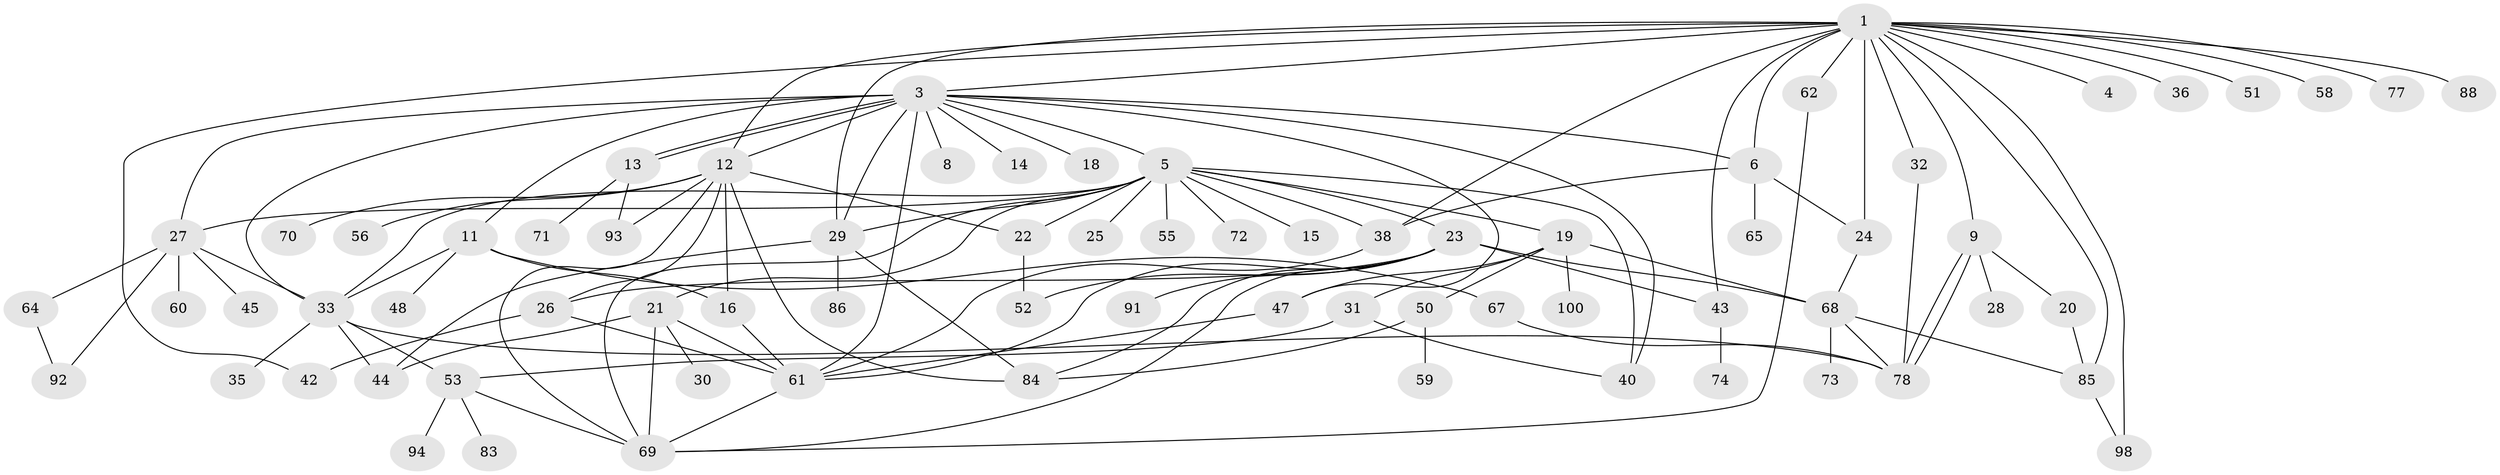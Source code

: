 // original degree distribution, {12: 0.02, 11: 0.01, 1: 0.43, 9: 0.03, 5: 0.06, 6: 0.05, 8: 0.02, 10: 0.02, 4: 0.11, 3: 0.09, 2: 0.14, 7: 0.02}
// Generated by graph-tools (version 1.1) at 2025/41/03/06/25 10:41:48]
// undirected, 73 vertices, 123 edges
graph export_dot {
graph [start="1"]
  node [color=gray90,style=filled];
  1 [super="+2"];
  3 [super="+10"];
  4;
  5 [super="+7"];
  6;
  8;
  9 [super="+17"];
  11;
  12 [super="+97"];
  13 [super="+34"];
  14;
  15;
  16;
  18;
  19 [super="+37"];
  20;
  21 [super="+39"];
  22 [super="+75"];
  23 [super="+96"];
  24;
  25;
  26 [super="+41"];
  27 [super="+54"];
  28;
  29 [super="+79"];
  30;
  31 [super="+49"];
  32;
  33 [super="+89"];
  35;
  36;
  38 [super="+81"];
  40;
  42 [super="+76"];
  43 [super="+57"];
  44 [super="+46"];
  45;
  47;
  48;
  50;
  51;
  52;
  53 [super="+66"];
  55;
  56;
  58;
  59;
  60;
  61 [super="+90"];
  62 [super="+63"];
  64;
  65;
  67;
  68 [super="+99"];
  69 [super="+80"];
  70;
  71;
  72;
  73;
  74;
  77;
  78 [super="+82"];
  83;
  84 [super="+87"];
  85;
  86;
  88;
  91;
  92 [super="+95"];
  93;
  94;
  98;
  100;
  1 -- 4;
  1 -- 29;
  1 -- 32;
  1 -- 36;
  1 -- 38;
  1 -- 42;
  1 -- 43 [weight=2];
  1 -- 51;
  1 -- 62 [weight=2];
  1 -- 77;
  1 -- 85;
  1 -- 98;
  1 -- 3;
  1 -- 6;
  1 -- 9;
  1 -- 12;
  1 -- 24;
  1 -- 58;
  1 -- 88;
  3 -- 5;
  3 -- 8;
  3 -- 11;
  3 -- 12;
  3 -- 13;
  3 -- 13;
  3 -- 18;
  3 -- 27;
  3 -- 29;
  3 -- 33;
  3 -- 6;
  3 -- 40;
  3 -- 61;
  3 -- 14;
  3 -- 47;
  5 -- 15;
  5 -- 21;
  5 -- 25;
  5 -- 29;
  5 -- 40;
  5 -- 33;
  5 -- 38;
  5 -- 72;
  5 -- 19 [weight=2];
  5 -- 23;
  5 -- 22;
  5 -- 55;
  5 -- 27;
  5 -- 69;
  6 -- 24;
  6 -- 38;
  6 -- 65;
  9 -- 20;
  9 -- 28;
  9 -- 78;
  9 -- 78;
  11 -- 16;
  11 -- 33;
  11 -- 48;
  11 -- 67;
  12 -- 16;
  12 -- 22;
  12 -- 26;
  12 -- 56;
  12 -- 69;
  12 -- 70;
  12 -- 84;
  12 -- 93;
  13 -- 71;
  13 -- 93;
  16 -- 61;
  19 -- 31;
  19 -- 68 [weight=2];
  19 -- 50;
  19 -- 100;
  19 -- 47;
  20 -- 85;
  21 -- 30;
  21 -- 44;
  21 -- 61;
  21 -- 69;
  22 -- 52;
  23 -- 43;
  23 -- 52;
  23 -- 68;
  23 -- 91;
  23 -- 26;
  23 -- 84;
  23 -- 61;
  23 -- 69;
  24 -- 68;
  26 -- 42;
  26 -- 61;
  27 -- 45;
  27 -- 60;
  27 -- 92;
  27 -- 64;
  27 -- 33;
  29 -- 86;
  29 -- 84;
  29 -- 44;
  31 -- 40;
  31 -- 53;
  32 -- 78;
  33 -- 35;
  33 -- 44;
  33 -- 53;
  33 -- 78;
  38 -- 61;
  43 -- 74;
  47 -- 61;
  50 -- 59;
  50 -- 84;
  53 -- 83;
  53 -- 94;
  53 -- 69;
  61 -- 69;
  62 -- 69;
  64 -- 92;
  67 -- 78;
  68 -- 73;
  68 -- 78;
  68 -- 85;
  85 -- 98;
}
